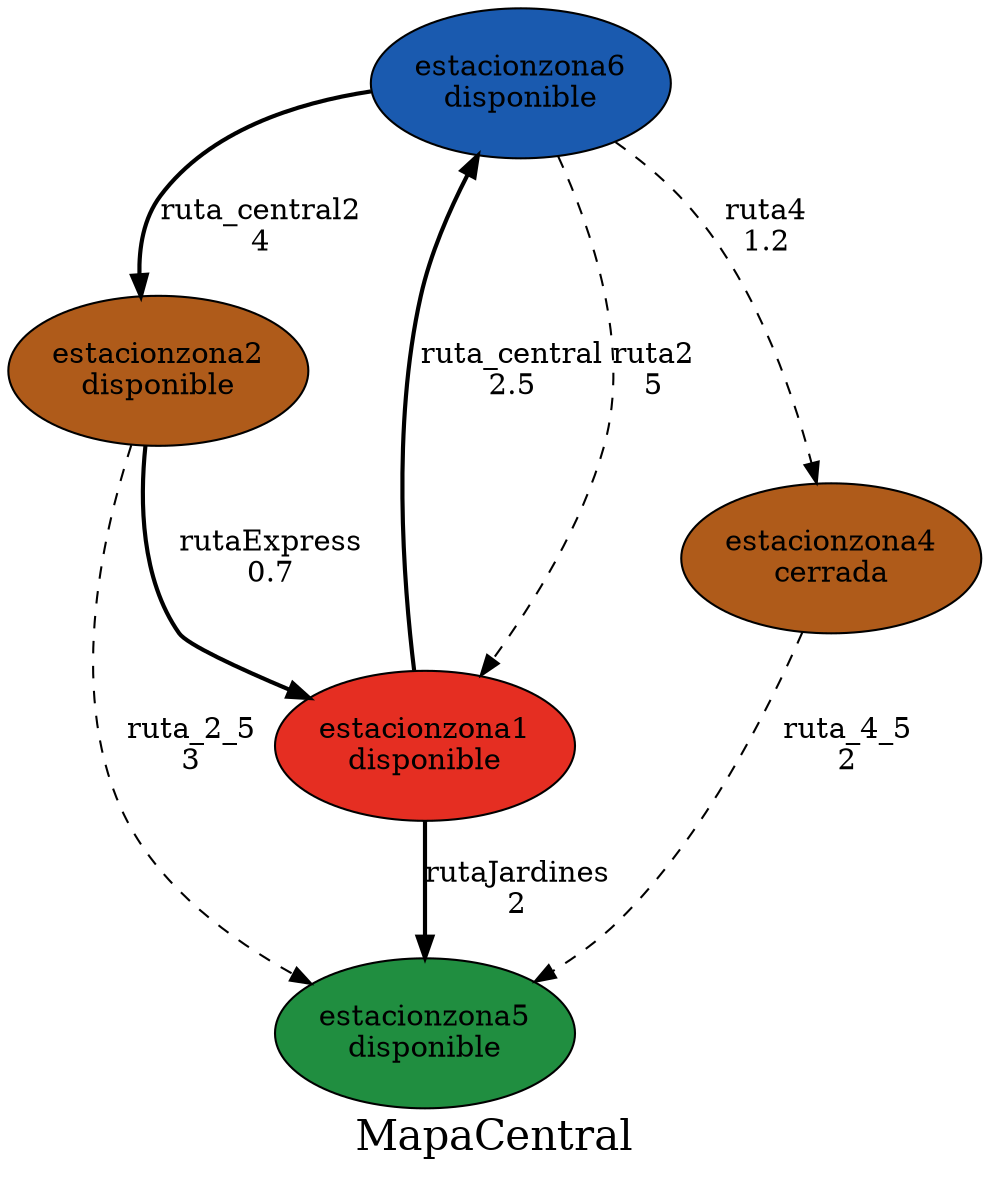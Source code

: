 digraph Mapa {
	node [color=black fillcolor="#1A5AAF" fixedsize=true height=1 shape=oval style=filled width=2]
	estacionzona6 [label="estacionzona6
disponible"]
	node [color=black fillcolor="#AF5B1A" fixedsize=true height=1 shape=oval style=filled width=2]
	estacionzona2 [label="estacionzona2
disponible"]
	node [color=black fillcolor="#E52E22" fixedsize=true height=1 shape=oval style=filled width=2]
	estacionzona1 [label="estacionzona1
disponible"]
	node [color=black fillcolor="#208E40" fixedsize=true height=1 shape=oval style=filled width=2]
	estacionzona5 [label="estacionzona5
disponible"]
	node [color=black fillcolor="#AF5B1A" fixedsize=true height=1 shape=oval style=filled width=2]
	estacionzona4 [label="estacionzona4
cerrada"]
	estacionzona1 -> estacionzona6 [label="ruta_central
2.5" style=bold]
	estacionzona6 -> estacionzona2 [label="ruta_central2
4" style=bold]
	estacionzona6 -> estacionzona1 [label="ruta2
5" style=dashed]
	estacionzona2 -> estacionzona1 [label="rutaExpress
0.7" style=bold]
	estacionzona1 -> estacionzona5 [label="rutaJardines
2" style=bold]
	estacionzona6 -> estacionzona4 [label="ruta4
1.2" style=dashed]
	estacionzona4 -> estacionzona5 [label="ruta_4_5
2" style=dashed]
	estacionzona2 -> estacionzona5 [label="ruta_2_5
3" style=dashed]
	overlap=false
	label=MapaCentral
	fontsize=20
}
